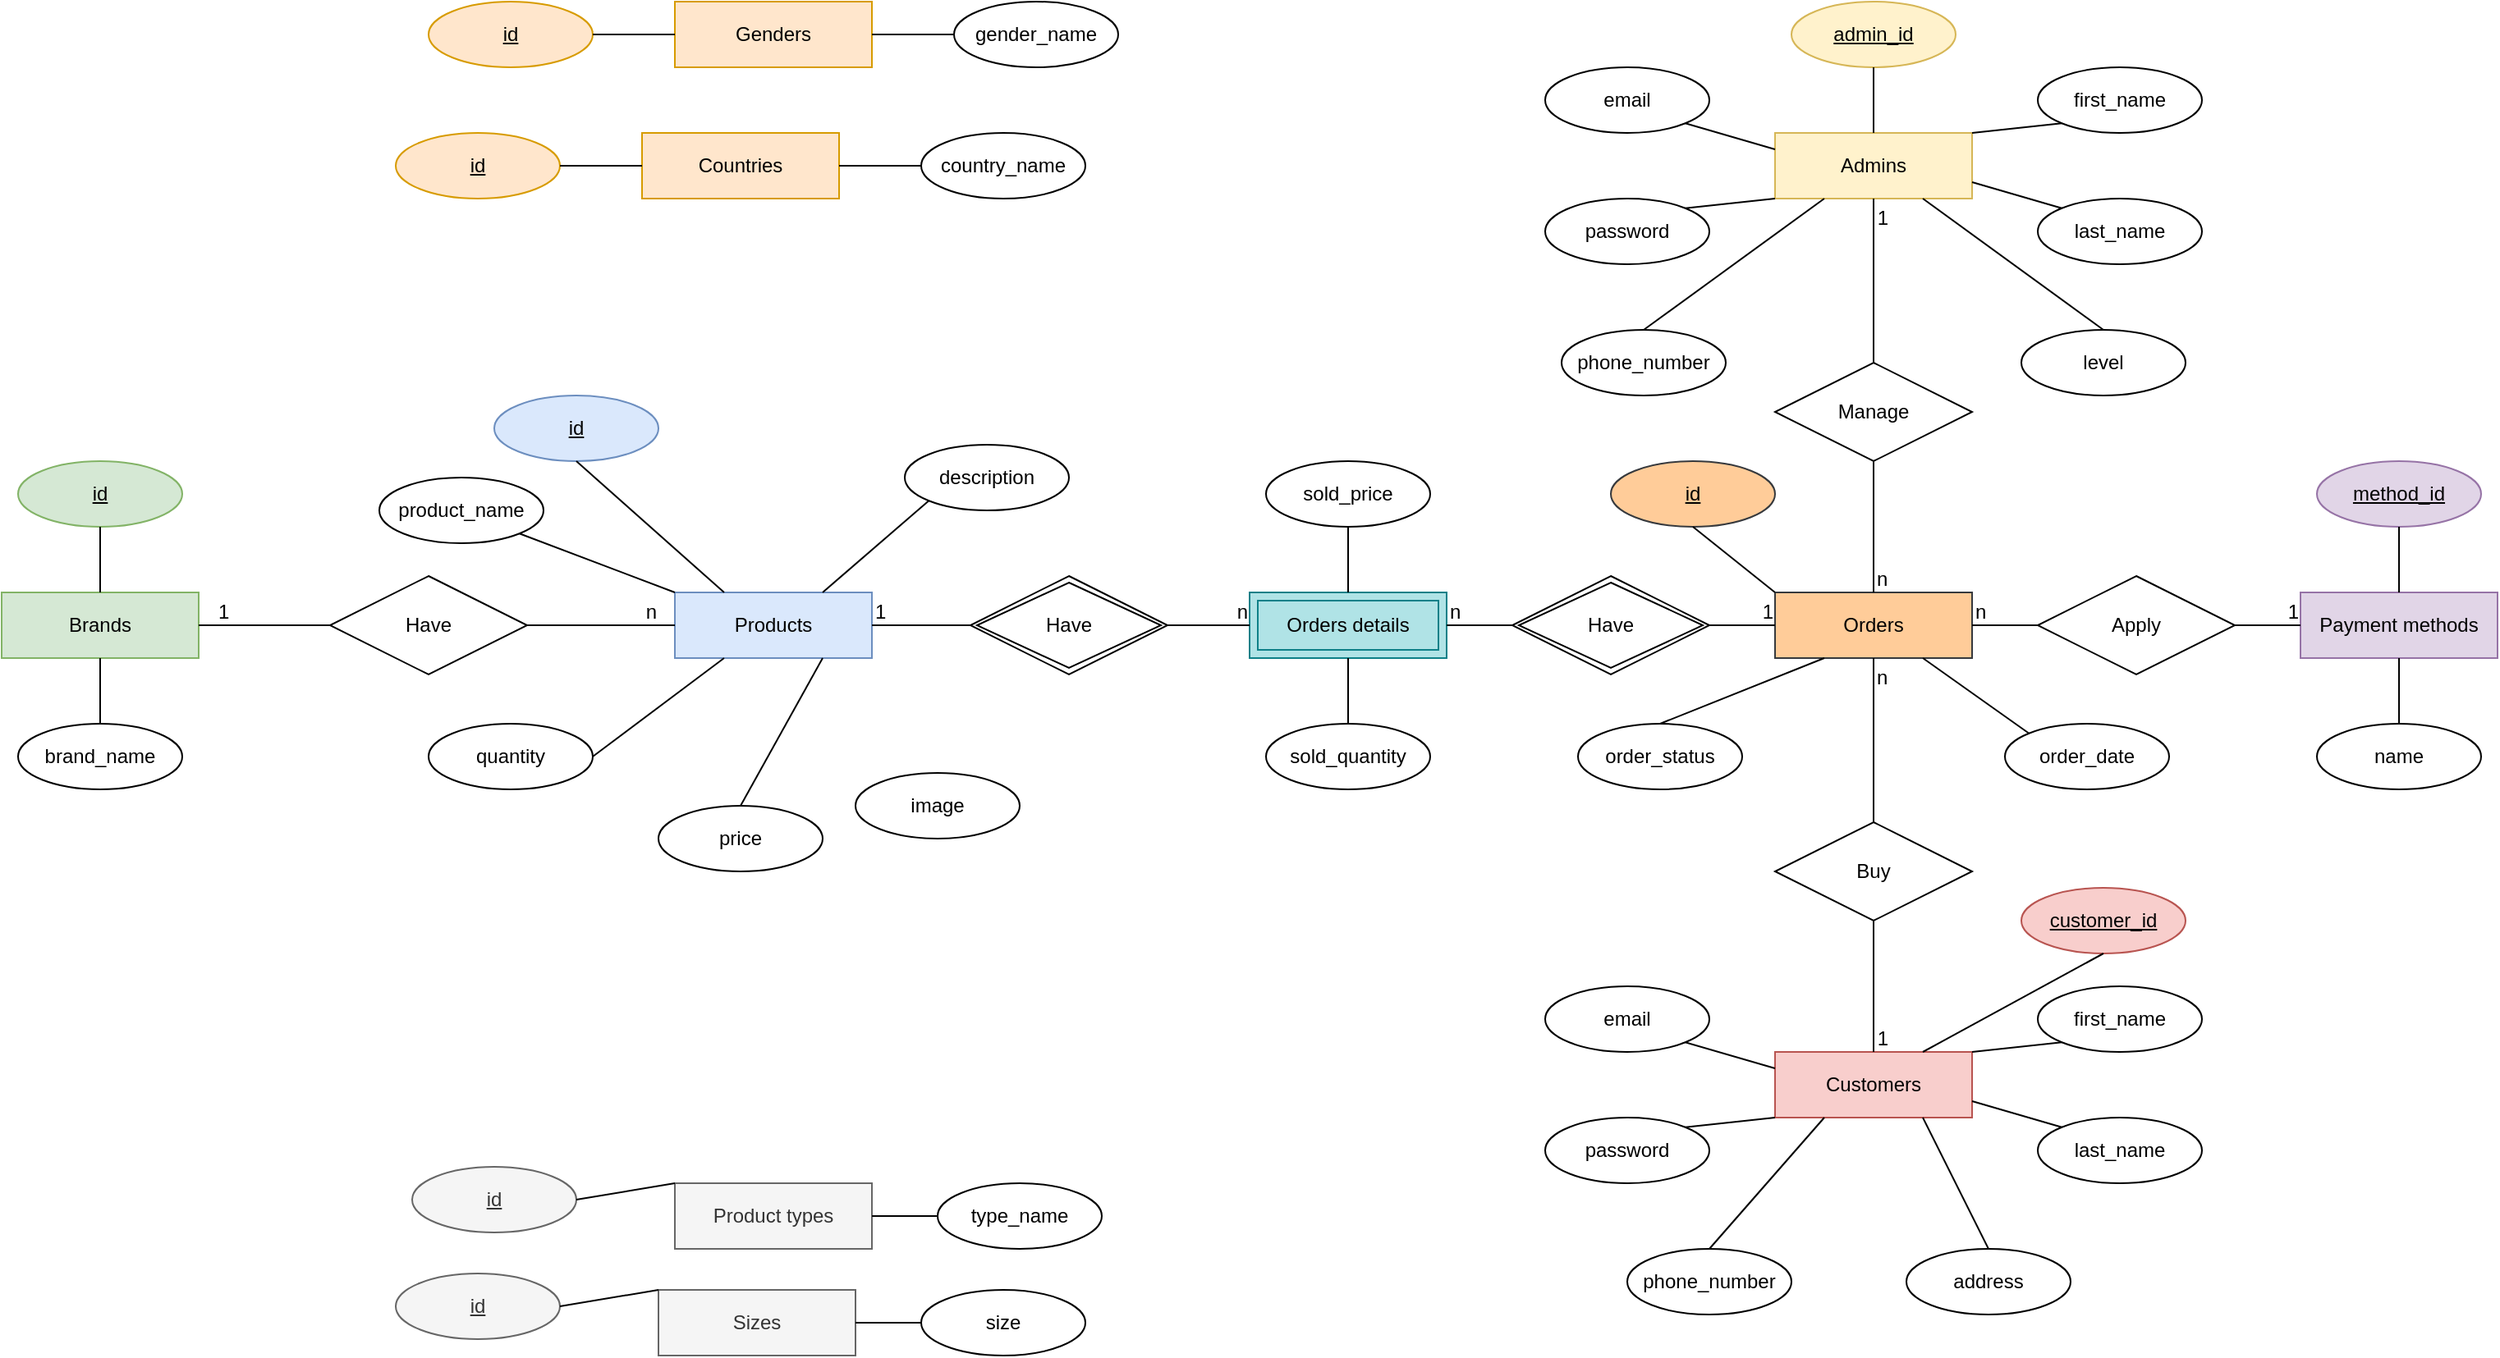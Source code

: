 <mxfile version="22.1.16" type="github">
  <diagram name="Page-1" id="CvaU3Jlr8pYj9KTvs-bT">
    <mxGraphModel dx="724" dy="360" grid="1" gridSize="10" guides="1" tooltips="1" connect="1" arrows="1" fold="1" page="1" pageScale="1" pageWidth="2000" pageHeight="2000" math="0" shadow="0">
      <root>
        <mxCell id="0" />
        <mxCell id="1" parent="0" />
        <mxCell id="Gfoin1zMH4y2N0Jimbp5-130" value="Brands" style="rounded=0;whiteSpace=wrap;html=1;fillColor=#d5e8d4;strokeColor=#82b366;" vertex="1" parent="1">
          <mxGeometry x="240" y="560" width="120" height="40" as="geometry" />
        </mxCell>
        <mxCell id="Gfoin1zMH4y2N0Jimbp5-131" value="id" style="ellipse;whiteSpace=wrap;html=1;align=center;fontStyle=4;fillColor=#d5e8d4;strokeColor=#82b366;" vertex="1" parent="1">
          <mxGeometry x="250" y="480" width="100" height="40" as="geometry" />
        </mxCell>
        <mxCell id="Gfoin1zMH4y2N0Jimbp5-132" value="" style="endArrow=none;html=1;rounded=0;exitX=0.5;exitY=1;exitDx=0;exitDy=0;entryX=0.5;entryY=0;entryDx=0;entryDy=0;" edge="1" parent="1" source="Gfoin1zMH4y2N0Jimbp5-131" target="Gfoin1zMH4y2N0Jimbp5-130">
          <mxGeometry relative="1" as="geometry">
            <mxPoint x="440" y="530" as="sourcePoint" />
            <mxPoint x="600" y="530" as="targetPoint" />
          </mxGeometry>
        </mxCell>
        <mxCell id="Gfoin1zMH4y2N0Jimbp5-133" value="brand_name" style="ellipse;whiteSpace=wrap;html=1;align=center;" vertex="1" parent="1">
          <mxGeometry x="250" y="640" width="100" height="40" as="geometry" />
        </mxCell>
        <mxCell id="Gfoin1zMH4y2N0Jimbp5-134" value="" style="endArrow=none;html=1;rounded=0;exitX=0.5;exitY=1;exitDx=0;exitDy=0;entryX=0.5;entryY=0;entryDx=0;entryDy=0;" edge="1" parent="1" source="Gfoin1zMH4y2N0Jimbp5-130" target="Gfoin1zMH4y2N0Jimbp5-133">
          <mxGeometry relative="1" as="geometry">
            <mxPoint x="440" y="530" as="sourcePoint" />
            <mxPoint x="600" y="530" as="targetPoint" />
          </mxGeometry>
        </mxCell>
        <mxCell id="Gfoin1zMH4y2N0Jimbp5-135" value="Products" style="rounded=0;whiteSpace=wrap;html=1;fillColor=#dae8fc;strokeColor=#6c8ebf;" vertex="1" parent="1">
          <mxGeometry x="650" y="560" width="120" height="40" as="geometry" />
        </mxCell>
        <mxCell id="Gfoin1zMH4y2N0Jimbp5-136" value="id" style="ellipse;whiteSpace=wrap;html=1;align=center;fontStyle=4;fillColor=#dae8fc;strokeColor=#6c8ebf;" vertex="1" parent="1">
          <mxGeometry x="540" y="440" width="100" height="40" as="geometry" />
        </mxCell>
        <mxCell id="Gfoin1zMH4y2N0Jimbp5-137" value="product_name" style="ellipse;whiteSpace=wrap;html=1;align=center;" vertex="1" parent="1">
          <mxGeometry x="470" y="490" width="100" height="40" as="geometry" />
        </mxCell>
        <mxCell id="Gfoin1zMH4y2N0Jimbp5-138" value="" style="endArrow=none;html=1;rounded=0;entryX=0;entryY=0;entryDx=0;entryDy=0;exitX=1;exitY=1;exitDx=0;exitDy=0;" edge="1" parent="1" source="Gfoin1zMH4y2N0Jimbp5-137" target="Gfoin1zMH4y2N0Jimbp5-135">
          <mxGeometry relative="1" as="geometry">
            <mxPoint x="570" y="550" as="sourcePoint" />
            <mxPoint x="890" y="610" as="targetPoint" />
          </mxGeometry>
        </mxCell>
        <mxCell id="Gfoin1zMH4y2N0Jimbp5-139" value="description" style="ellipse;whiteSpace=wrap;html=1;align=center;" vertex="1" parent="1">
          <mxGeometry x="790" y="470" width="100" height="40" as="geometry" />
        </mxCell>
        <mxCell id="Gfoin1zMH4y2N0Jimbp5-140" value="" style="endArrow=none;html=1;rounded=0;exitX=0;exitY=1;exitDx=0;exitDy=0;entryX=0.75;entryY=0;entryDx=0;entryDy=0;" edge="1" parent="1" source="Gfoin1zMH4y2N0Jimbp5-139" target="Gfoin1zMH4y2N0Jimbp5-135">
          <mxGeometry relative="1" as="geometry">
            <mxPoint x="730" y="610" as="sourcePoint" />
            <mxPoint x="890" y="610" as="targetPoint" />
          </mxGeometry>
        </mxCell>
        <mxCell id="Gfoin1zMH4y2N0Jimbp5-141" value="" style="endArrow=none;html=1;rounded=0;exitX=0.25;exitY=1;exitDx=0;exitDy=0;entryX=1;entryY=0.5;entryDx=0;entryDy=0;" edge="1" parent="1" source="Gfoin1zMH4y2N0Jimbp5-135" target="Gfoin1zMH4y2N0Jimbp5-142">
          <mxGeometry relative="1" as="geometry">
            <mxPoint x="730" y="610" as="sourcePoint" />
            <mxPoint x="620" y="610" as="targetPoint" />
          </mxGeometry>
        </mxCell>
        <mxCell id="Gfoin1zMH4y2N0Jimbp5-142" value="quantity" style="ellipse;whiteSpace=wrap;html=1;align=center;" vertex="1" parent="1">
          <mxGeometry x="500" y="640" width="100" height="40" as="geometry" />
        </mxCell>
        <mxCell id="Gfoin1zMH4y2N0Jimbp5-143" value="price" style="ellipse;whiteSpace=wrap;html=1;align=center;" vertex="1" parent="1">
          <mxGeometry x="640" y="690" width="100" height="40" as="geometry" />
        </mxCell>
        <mxCell id="Gfoin1zMH4y2N0Jimbp5-144" value="" style="endArrow=none;html=1;rounded=0;exitX=0.75;exitY=1;exitDx=0;exitDy=0;entryX=0.5;entryY=0;entryDx=0;entryDy=0;" edge="1" parent="1" source="Gfoin1zMH4y2N0Jimbp5-135" target="Gfoin1zMH4y2N0Jimbp5-143">
          <mxGeometry relative="1" as="geometry">
            <mxPoint x="730" y="610" as="sourcePoint" />
            <mxPoint x="890" y="610" as="targetPoint" />
          </mxGeometry>
        </mxCell>
        <mxCell id="Gfoin1zMH4y2N0Jimbp5-145" value="" style="endArrow=none;html=1;rounded=0;exitX=0.5;exitY=1;exitDx=0;exitDy=0;entryX=0.25;entryY=0;entryDx=0;entryDy=0;" edge="1" parent="1" source="Gfoin1zMH4y2N0Jimbp5-136" target="Gfoin1zMH4y2N0Jimbp5-135">
          <mxGeometry relative="1" as="geometry">
            <mxPoint x="730" y="590" as="sourcePoint" />
            <mxPoint x="890" y="590" as="targetPoint" />
          </mxGeometry>
        </mxCell>
        <mxCell id="Gfoin1zMH4y2N0Jimbp5-146" value="" style="endArrow=none;html=1;rounded=0;exitX=1;exitY=0.5;exitDx=0;exitDy=0;entryX=0;entryY=0.5;entryDx=0;entryDy=0;" edge="1" parent="1" source="Gfoin1zMH4y2N0Jimbp5-150" target="Gfoin1zMH4y2N0Jimbp5-135">
          <mxGeometry relative="1" as="geometry">
            <mxPoint x="610" y="540" as="sourcePoint" />
            <mxPoint x="770" y="540" as="targetPoint" />
          </mxGeometry>
        </mxCell>
        <mxCell id="Gfoin1zMH4y2N0Jimbp5-147" value="n" style="resizable=0;html=1;whiteSpace=wrap;align=right;verticalAlign=bottom;" connectable="0" vertex="1" parent="Gfoin1zMH4y2N0Jimbp5-146">
          <mxGeometry x="1" relative="1" as="geometry">
            <mxPoint x="-10" as="offset" />
          </mxGeometry>
        </mxCell>
        <mxCell id="Gfoin1zMH4y2N0Jimbp5-148" value="" style="endArrow=none;html=1;rounded=0;exitX=1;exitY=0.5;exitDx=0;exitDy=0;entryX=0;entryY=0.5;entryDx=0;entryDy=0;" edge="1" parent="1" source="Gfoin1zMH4y2N0Jimbp5-130" target="Gfoin1zMH4y2N0Jimbp5-150">
          <mxGeometry relative="1" as="geometry">
            <mxPoint x="360" y="580" as="sourcePoint" />
            <mxPoint x="650" y="580" as="targetPoint" />
          </mxGeometry>
        </mxCell>
        <mxCell id="Gfoin1zMH4y2N0Jimbp5-149" value="1" style="resizable=0;html=1;whiteSpace=wrap;align=left;verticalAlign=bottom;" connectable="0" vertex="1" parent="Gfoin1zMH4y2N0Jimbp5-148">
          <mxGeometry x="-1" relative="1" as="geometry">
            <mxPoint x="10" as="offset" />
          </mxGeometry>
        </mxCell>
        <mxCell id="Gfoin1zMH4y2N0Jimbp5-150" value="Have" style="shape=rhombus;perimeter=rhombusPerimeter;whiteSpace=wrap;html=1;align=center;" vertex="1" parent="1">
          <mxGeometry x="440" y="550" width="120" height="60" as="geometry" />
        </mxCell>
        <mxCell id="Gfoin1zMH4y2N0Jimbp5-151" value="Genders" style="rounded=0;whiteSpace=wrap;html=1;fillColor=#ffe6cc;strokeColor=#d79b00;" vertex="1" parent="1">
          <mxGeometry x="650" y="200" width="120" height="40" as="geometry" />
        </mxCell>
        <mxCell id="Gfoin1zMH4y2N0Jimbp5-152" value="id" style="ellipse;whiteSpace=wrap;html=1;align=center;fontStyle=4;fillColor=#ffe6cc;strokeColor=#d79b00;" vertex="1" parent="1">
          <mxGeometry x="500" y="200" width="100" height="40" as="geometry" />
        </mxCell>
        <mxCell id="Gfoin1zMH4y2N0Jimbp5-153" value="" style="endArrow=none;html=1;rounded=0;exitX=1;exitY=0.5;exitDx=0;exitDy=0;entryX=0;entryY=0.5;entryDx=0;entryDy=0;" edge="1" parent="1" source="Gfoin1zMH4y2N0Jimbp5-152" target="Gfoin1zMH4y2N0Jimbp5-151">
          <mxGeometry relative="1" as="geometry">
            <mxPoint x="850" y="170" as="sourcePoint" />
            <mxPoint x="1010" y="170" as="targetPoint" />
          </mxGeometry>
        </mxCell>
        <mxCell id="Gfoin1zMH4y2N0Jimbp5-154" value="gender_name" style="ellipse;whiteSpace=wrap;html=1;align=center;" vertex="1" parent="1">
          <mxGeometry x="820" y="200" width="100" height="40" as="geometry" />
        </mxCell>
        <mxCell id="Gfoin1zMH4y2N0Jimbp5-155" value="" style="endArrow=none;html=1;rounded=0;exitX=1;exitY=0.5;exitDx=0;exitDy=0;entryX=0;entryY=0.5;entryDx=0;entryDy=0;" edge="1" parent="1" source="Gfoin1zMH4y2N0Jimbp5-151" target="Gfoin1zMH4y2N0Jimbp5-154">
          <mxGeometry relative="1" as="geometry">
            <mxPoint x="850" y="170" as="sourcePoint" />
            <mxPoint x="1010" y="170" as="targetPoint" />
          </mxGeometry>
        </mxCell>
        <mxCell id="Gfoin1zMH4y2N0Jimbp5-156" value="Product types" style="rounded=0;whiteSpace=wrap;html=1;fillColor=#f5f5f5;fontColor=#333333;strokeColor=#666666;" vertex="1" parent="1">
          <mxGeometry x="650" y="920" width="120" height="40" as="geometry" />
        </mxCell>
        <mxCell id="Gfoin1zMH4y2N0Jimbp5-157" value="id" style="ellipse;whiteSpace=wrap;html=1;align=center;fontStyle=4;fillColor=#f5f5f5;fontColor=#333333;strokeColor=#666666;" vertex="1" parent="1">
          <mxGeometry x="490" y="910" width="100" height="40" as="geometry" />
        </mxCell>
        <mxCell id="Gfoin1zMH4y2N0Jimbp5-158" value="" style="endArrow=none;html=1;rounded=0;exitX=1;exitY=0.5;exitDx=0;exitDy=0;entryX=0;entryY=0;entryDx=0;entryDy=0;" edge="1" parent="1" source="Gfoin1zMH4y2N0Jimbp5-157" target="Gfoin1zMH4y2N0Jimbp5-156">
          <mxGeometry relative="1" as="geometry">
            <mxPoint x="590" y="900" as="sourcePoint" />
            <mxPoint x="750" y="900" as="targetPoint" />
          </mxGeometry>
        </mxCell>
        <mxCell id="Gfoin1zMH4y2N0Jimbp5-161" value="type_name" style="ellipse;whiteSpace=wrap;html=1;align=center;" vertex="1" parent="1">
          <mxGeometry x="810" y="920" width="100" height="40" as="geometry" />
        </mxCell>
        <mxCell id="Gfoin1zMH4y2N0Jimbp5-162" value="" style="endArrow=none;html=1;rounded=0;entryX=0;entryY=0.5;entryDx=0;entryDy=0;exitX=1;exitY=0.5;exitDx=0;exitDy=0;" edge="1" parent="1" source="Gfoin1zMH4y2N0Jimbp5-156" target="Gfoin1zMH4y2N0Jimbp5-161">
          <mxGeometry relative="1" as="geometry">
            <mxPoint x="800" y="980" as="sourcePoint" />
            <mxPoint x="730" y="940" as="targetPoint" />
          </mxGeometry>
        </mxCell>
        <mxCell id="Gfoin1zMH4y2N0Jimbp5-187" value="Orders details" style="shape=ext;margin=3;double=1;whiteSpace=wrap;html=1;align=center;fillColor=#b0e3e6;strokeColor=#0e8088;" vertex="1" parent="1">
          <mxGeometry x="1000" y="560" width="120" height="40" as="geometry" />
        </mxCell>
        <mxCell id="Gfoin1zMH4y2N0Jimbp5-188" value="" style="endArrow=none;html=1;rounded=0;exitX=1;exitY=0.5;exitDx=0;exitDy=0;entryX=0;entryY=0.5;entryDx=0;entryDy=0;" edge="1" parent="1" source="Gfoin1zMH4y2N0Jimbp5-192" target="Gfoin1zMH4y2N0Jimbp5-187">
          <mxGeometry relative="1" as="geometry">
            <mxPoint x="890" y="640" as="sourcePoint" />
            <mxPoint x="1050" y="640" as="targetPoint" />
          </mxGeometry>
        </mxCell>
        <mxCell id="Gfoin1zMH4y2N0Jimbp5-189" value="n" style="resizable=0;html=1;whiteSpace=wrap;align=right;verticalAlign=bottom;" connectable="0" vertex="1" parent="Gfoin1zMH4y2N0Jimbp5-188">
          <mxGeometry x="1" relative="1" as="geometry" />
        </mxCell>
        <mxCell id="Gfoin1zMH4y2N0Jimbp5-190" value="" style="endArrow=none;html=1;rounded=0;exitX=1;exitY=0.5;exitDx=0;exitDy=0;entryX=0;entryY=0.5;entryDx=0;entryDy=0;" edge="1" parent="1" source="Gfoin1zMH4y2N0Jimbp5-135" target="Gfoin1zMH4y2N0Jimbp5-192">
          <mxGeometry relative="1" as="geometry">
            <mxPoint x="770" y="580" as="sourcePoint" />
            <mxPoint x="1000" y="580" as="targetPoint" />
          </mxGeometry>
        </mxCell>
        <mxCell id="Gfoin1zMH4y2N0Jimbp5-191" value="1" style="resizable=0;html=1;whiteSpace=wrap;align=left;verticalAlign=bottom;" connectable="0" vertex="1" parent="Gfoin1zMH4y2N0Jimbp5-190">
          <mxGeometry x="-1" relative="1" as="geometry" />
        </mxCell>
        <mxCell id="Gfoin1zMH4y2N0Jimbp5-192" value="Have" style="shape=rhombus;double=1;perimeter=rhombusPerimeter;whiteSpace=wrap;html=1;align=center;" vertex="1" parent="1">
          <mxGeometry x="830" y="550" width="120" height="60" as="geometry" />
        </mxCell>
        <mxCell id="Gfoin1zMH4y2N0Jimbp5-193" value="sold_price" style="ellipse;whiteSpace=wrap;html=1;align=center;" vertex="1" parent="1">
          <mxGeometry x="1010" y="480" width="100" height="40" as="geometry" />
        </mxCell>
        <mxCell id="Gfoin1zMH4y2N0Jimbp5-194" value="sold_quantity" style="ellipse;whiteSpace=wrap;html=1;align=center;" vertex="1" parent="1">
          <mxGeometry x="1010" y="640" width="100" height="40" as="geometry" />
        </mxCell>
        <mxCell id="Gfoin1zMH4y2N0Jimbp5-195" value="" style="endArrow=none;html=1;rounded=0;exitX=0.5;exitY=1;exitDx=0;exitDy=0;entryX=0.5;entryY=0;entryDx=0;entryDy=0;" edge="1" parent="1" source="Gfoin1zMH4y2N0Jimbp5-193" target="Gfoin1zMH4y2N0Jimbp5-187">
          <mxGeometry relative="1" as="geometry">
            <mxPoint x="1140" y="520" as="sourcePoint" />
            <mxPoint x="1160" y="610" as="targetPoint" />
          </mxGeometry>
        </mxCell>
        <mxCell id="Gfoin1zMH4y2N0Jimbp5-196" value="" style="endArrow=none;html=1;rounded=0;exitX=0.5;exitY=0;exitDx=0;exitDy=0;entryX=0.5;entryY=1;entryDx=0;entryDy=0;" edge="1" parent="1" source="Gfoin1zMH4y2N0Jimbp5-194" target="Gfoin1zMH4y2N0Jimbp5-187">
          <mxGeometry relative="1" as="geometry">
            <mxPoint x="1000" y="610" as="sourcePoint" />
            <mxPoint x="1160" y="610" as="targetPoint" />
          </mxGeometry>
        </mxCell>
        <mxCell id="Gfoin1zMH4y2N0Jimbp5-197" value="Orders" style="rounded=0;whiteSpace=wrap;html=1;fillColor=#ffcc99;strokeColor=#36393d;" vertex="1" parent="1">
          <mxGeometry x="1320" y="560" width="120" height="40" as="geometry" />
        </mxCell>
        <mxCell id="Gfoin1zMH4y2N0Jimbp5-198" value="id" style="ellipse;whiteSpace=wrap;html=1;align=center;fontStyle=4;fillColor=#ffcc99;strokeColor=#36393d;" vertex="1" parent="1">
          <mxGeometry x="1220" y="480" width="100" height="40" as="geometry" />
        </mxCell>
        <mxCell id="Gfoin1zMH4y2N0Jimbp5-199" value="" style="endArrow=none;html=1;rounded=0;exitX=0.5;exitY=1;exitDx=0;exitDy=0;entryX=0;entryY=0;entryDx=0;entryDy=0;" edge="1" parent="1" source="Gfoin1zMH4y2N0Jimbp5-198" target="Gfoin1zMH4y2N0Jimbp5-197">
          <mxGeometry relative="1" as="geometry">
            <mxPoint x="1240" y="570" as="sourcePoint" />
            <mxPoint x="1400" y="570" as="targetPoint" />
          </mxGeometry>
        </mxCell>
        <mxCell id="Gfoin1zMH4y2N0Jimbp5-200" value="order_status" style="ellipse;whiteSpace=wrap;html=1;align=center;" vertex="1" parent="1">
          <mxGeometry x="1200" y="640" width="100" height="40" as="geometry" />
        </mxCell>
        <mxCell id="Gfoin1zMH4y2N0Jimbp5-201" value="order_date" style="ellipse;whiteSpace=wrap;html=1;align=center;" vertex="1" parent="1">
          <mxGeometry x="1460" y="640" width="100" height="40" as="geometry" />
        </mxCell>
        <mxCell id="Gfoin1zMH4y2N0Jimbp5-202" value="" style="endArrow=none;html=1;rounded=0;exitX=0.5;exitY=0;exitDx=0;exitDy=0;entryX=0.25;entryY=1;entryDx=0;entryDy=0;" edge="1" parent="1" source="Gfoin1zMH4y2N0Jimbp5-200" target="Gfoin1zMH4y2N0Jimbp5-197">
          <mxGeometry relative="1" as="geometry">
            <mxPoint x="1240" y="570" as="sourcePoint" />
            <mxPoint x="1400" y="570" as="targetPoint" />
          </mxGeometry>
        </mxCell>
        <mxCell id="Gfoin1zMH4y2N0Jimbp5-203" value="" style="endArrow=none;html=1;rounded=0;entryX=0.75;entryY=1;entryDx=0;entryDy=0;exitX=0;exitY=0;exitDx=0;exitDy=0;" edge="1" parent="1" source="Gfoin1zMH4y2N0Jimbp5-201" target="Gfoin1zMH4y2N0Jimbp5-197">
          <mxGeometry relative="1" as="geometry">
            <mxPoint x="1500" y="530" as="sourcePoint" />
            <mxPoint x="1400" y="570" as="targetPoint" />
          </mxGeometry>
        </mxCell>
        <mxCell id="Gfoin1zMH4y2N0Jimbp5-204" value="" style="endArrow=none;html=1;rounded=0;exitX=1;exitY=0.5;exitDx=0;exitDy=0;entryX=0;entryY=0.5;entryDx=0;entryDy=0;" edge="1" parent="1" source="Gfoin1zMH4y2N0Jimbp5-208" target="Gfoin1zMH4y2N0Jimbp5-197">
          <mxGeometry relative="1" as="geometry">
            <mxPoint x="1150" y="600" as="sourcePoint" />
            <mxPoint x="1310" y="600" as="targetPoint" />
          </mxGeometry>
        </mxCell>
        <mxCell id="Gfoin1zMH4y2N0Jimbp5-205" value="1" style="resizable=0;html=1;whiteSpace=wrap;align=right;verticalAlign=bottom;" connectable="0" vertex="1" parent="Gfoin1zMH4y2N0Jimbp5-204">
          <mxGeometry x="1" relative="1" as="geometry" />
        </mxCell>
        <mxCell id="Gfoin1zMH4y2N0Jimbp5-206" value="" style="endArrow=none;html=1;rounded=0;exitX=1;exitY=0.5;exitDx=0;exitDy=0;entryX=0;entryY=0.5;entryDx=0;entryDy=0;" edge="1" parent="1" source="Gfoin1zMH4y2N0Jimbp5-187" target="Gfoin1zMH4y2N0Jimbp5-208">
          <mxGeometry relative="1" as="geometry">
            <mxPoint x="1120" y="580" as="sourcePoint" />
            <mxPoint x="1320" y="580" as="targetPoint" />
          </mxGeometry>
        </mxCell>
        <mxCell id="Gfoin1zMH4y2N0Jimbp5-207" value="n" style="resizable=0;html=1;whiteSpace=wrap;align=left;verticalAlign=bottom;" connectable="0" vertex="1" parent="Gfoin1zMH4y2N0Jimbp5-206">
          <mxGeometry x="-1" relative="1" as="geometry" />
        </mxCell>
        <mxCell id="Gfoin1zMH4y2N0Jimbp5-208" value="Have" style="shape=rhombus;double=1;perimeter=rhombusPerimeter;whiteSpace=wrap;html=1;align=center;" vertex="1" parent="1">
          <mxGeometry x="1160" y="550" width="120" height="60" as="geometry" />
        </mxCell>
        <mxCell id="Gfoin1zMH4y2N0Jimbp5-209" value="Customers" style="rounded=0;whiteSpace=wrap;html=1;fillColor=#f8cecc;strokeColor=#b85450;" vertex="1" parent="1">
          <mxGeometry x="1320" y="840" width="120" height="40" as="geometry" />
        </mxCell>
        <mxCell id="Gfoin1zMH4y2N0Jimbp5-210" value="customer_id" style="ellipse;whiteSpace=wrap;html=1;align=center;fontStyle=4;fillColor=#f8cecc;strokeColor=#b85450;" vertex="1" parent="1">
          <mxGeometry x="1470" y="740" width="100" height="40" as="geometry" />
        </mxCell>
        <mxCell id="Gfoin1zMH4y2N0Jimbp5-211" value="" style="endArrow=none;html=1;rounded=0;exitX=0.5;exitY=1;exitDx=0;exitDy=0;entryX=0.75;entryY=0;entryDx=0;entryDy=0;" edge="1" parent="1" source="Gfoin1zMH4y2N0Jimbp5-210" target="Gfoin1zMH4y2N0Jimbp5-209">
          <mxGeometry relative="1" as="geometry">
            <mxPoint x="1540" y="800" as="sourcePoint" />
            <mxPoint x="1700" y="800" as="targetPoint" />
          </mxGeometry>
        </mxCell>
        <mxCell id="Gfoin1zMH4y2N0Jimbp5-212" value="email" style="ellipse;whiteSpace=wrap;html=1;align=center;" vertex="1" parent="1">
          <mxGeometry x="1180" y="800" width="100" height="40" as="geometry" />
        </mxCell>
        <mxCell id="Gfoin1zMH4y2N0Jimbp5-213" value="" style="endArrow=none;html=1;rounded=0;exitX=1;exitY=1;exitDx=0;exitDy=0;entryX=0;entryY=0.25;entryDx=0;entryDy=0;" edge="1" parent="1" source="Gfoin1zMH4y2N0Jimbp5-212" target="Gfoin1zMH4y2N0Jimbp5-209">
          <mxGeometry relative="1" as="geometry">
            <mxPoint x="1540" y="800" as="sourcePoint" />
            <mxPoint x="1700" y="800" as="targetPoint" />
          </mxGeometry>
        </mxCell>
        <mxCell id="Gfoin1zMH4y2N0Jimbp5-214" value="password" style="ellipse;whiteSpace=wrap;html=1;align=center;" vertex="1" parent="1">
          <mxGeometry x="1180" y="880" width="100" height="40" as="geometry" />
        </mxCell>
        <mxCell id="Gfoin1zMH4y2N0Jimbp5-215" value="" style="endArrow=none;html=1;rounded=0;exitX=1;exitY=0;exitDx=0;exitDy=0;entryX=0;entryY=1;entryDx=0;entryDy=0;" edge="1" parent="1" source="Gfoin1zMH4y2N0Jimbp5-214" target="Gfoin1zMH4y2N0Jimbp5-209">
          <mxGeometry relative="1" as="geometry">
            <mxPoint x="1540" y="800" as="sourcePoint" />
            <mxPoint x="1700" y="800" as="targetPoint" />
          </mxGeometry>
        </mxCell>
        <mxCell id="Gfoin1zMH4y2N0Jimbp5-216" value="first_name" style="ellipse;whiteSpace=wrap;html=1;align=center;" vertex="1" parent="1">
          <mxGeometry x="1480" y="800" width="100" height="40" as="geometry" />
        </mxCell>
        <mxCell id="Gfoin1zMH4y2N0Jimbp5-217" value="" style="endArrow=none;html=1;rounded=0;exitX=1;exitY=0;exitDx=0;exitDy=0;entryX=0;entryY=1;entryDx=0;entryDy=0;" edge="1" parent="1" source="Gfoin1zMH4y2N0Jimbp5-209" target="Gfoin1zMH4y2N0Jimbp5-216">
          <mxGeometry relative="1" as="geometry">
            <mxPoint x="1540" y="800" as="sourcePoint" />
            <mxPoint x="1700" y="800" as="targetPoint" />
          </mxGeometry>
        </mxCell>
        <mxCell id="Gfoin1zMH4y2N0Jimbp5-218" value="last_name" style="ellipse;whiteSpace=wrap;html=1;align=center;" vertex="1" parent="1">
          <mxGeometry x="1480" y="880" width="100" height="40" as="geometry" />
        </mxCell>
        <mxCell id="Gfoin1zMH4y2N0Jimbp5-219" value="" style="endArrow=none;html=1;rounded=0;exitX=0;exitY=0;exitDx=0;exitDy=0;entryX=1;entryY=0.75;entryDx=0;entryDy=0;" edge="1" parent="1" source="Gfoin1zMH4y2N0Jimbp5-218" target="Gfoin1zMH4y2N0Jimbp5-209">
          <mxGeometry relative="1" as="geometry">
            <mxPoint x="1540" y="800" as="sourcePoint" />
            <mxPoint x="1700" y="800" as="targetPoint" />
          </mxGeometry>
        </mxCell>
        <mxCell id="Gfoin1zMH4y2N0Jimbp5-220" value="phone_number" style="ellipse;whiteSpace=wrap;html=1;align=center;" vertex="1" parent="1">
          <mxGeometry x="1230" y="960" width="100" height="40" as="geometry" />
        </mxCell>
        <mxCell id="Gfoin1zMH4y2N0Jimbp5-221" value="" style="endArrow=none;html=1;rounded=0;entryX=0.25;entryY=1;entryDx=0;entryDy=0;exitX=0.5;exitY=0;exitDx=0;exitDy=0;" edge="1" parent="1" source="Gfoin1zMH4y2N0Jimbp5-220" target="Gfoin1zMH4y2N0Jimbp5-209">
          <mxGeometry relative="1" as="geometry">
            <mxPoint x="1350" y="960" as="sourcePoint" />
            <mxPoint x="1700" y="800" as="targetPoint" />
          </mxGeometry>
        </mxCell>
        <mxCell id="Gfoin1zMH4y2N0Jimbp5-222" value="address" style="ellipse;whiteSpace=wrap;html=1;align=center;" vertex="1" parent="1">
          <mxGeometry x="1400" y="960" width="100" height="40" as="geometry" />
        </mxCell>
        <mxCell id="Gfoin1zMH4y2N0Jimbp5-223" value="" style="endArrow=none;html=1;rounded=0;entryX=0.75;entryY=1;entryDx=0;entryDy=0;exitX=0.5;exitY=0;exitDx=0;exitDy=0;" edge="1" parent="1" source="Gfoin1zMH4y2N0Jimbp5-222" target="Gfoin1zMH4y2N0Jimbp5-209">
          <mxGeometry relative="1" as="geometry">
            <mxPoint x="1360" y="940" as="sourcePoint" />
            <mxPoint x="1700" y="800" as="targetPoint" />
          </mxGeometry>
        </mxCell>
        <mxCell id="Gfoin1zMH4y2N0Jimbp5-224" value="" style="endArrow=none;html=1;rounded=0;exitX=0.5;exitY=1;exitDx=0;exitDy=0;entryX=0.5;entryY=0;entryDx=0;entryDy=0;" edge="1" parent="1" source="Gfoin1zMH4y2N0Jimbp5-228" target="Gfoin1zMH4y2N0Jimbp5-209">
          <mxGeometry relative="1" as="geometry">
            <mxPoint x="1290" y="770" as="sourcePoint" />
            <mxPoint x="1450" y="770" as="targetPoint" />
          </mxGeometry>
        </mxCell>
        <mxCell id="Gfoin1zMH4y2N0Jimbp5-225" value="1" style="resizable=0;html=1;whiteSpace=wrap;align=right;verticalAlign=bottom;" connectable="0" vertex="1" parent="Gfoin1zMH4y2N0Jimbp5-224">
          <mxGeometry x="1" relative="1" as="geometry">
            <mxPoint x="10" as="offset" />
          </mxGeometry>
        </mxCell>
        <mxCell id="Gfoin1zMH4y2N0Jimbp5-226" value="" style="endArrow=none;html=1;rounded=0;exitX=0.5;exitY=1;exitDx=0;exitDy=0;entryX=0.5;entryY=0;entryDx=0;entryDy=0;" edge="1" parent="1" source="Gfoin1zMH4y2N0Jimbp5-197" target="Gfoin1zMH4y2N0Jimbp5-228">
          <mxGeometry relative="1" as="geometry">
            <mxPoint x="1380" y="600" as="sourcePoint" />
            <mxPoint x="1380" y="840" as="targetPoint" />
          </mxGeometry>
        </mxCell>
        <mxCell id="Gfoin1zMH4y2N0Jimbp5-227" value="n" style="resizable=0;html=1;whiteSpace=wrap;align=left;verticalAlign=bottom;" connectable="0" vertex="1" parent="Gfoin1zMH4y2N0Jimbp5-226">
          <mxGeometry x="-1" relative="1" as="geometry">
            <mxPoint y="20" as="offset" />
          </mxGeometry>
        </mxCell>
        <mxCell id="Gfoin1zMH4y2N0Jimbp5-228" value="Buy" style="shape=rhombus;perimeter=rhombusPerimeter;whiteSpace=wrap;html=1;align=center;" vertex="1" parent="1">
          <mxGeometry x="1320" y="700" width="120" height="60" as="geometry" />
        </mxCell>
        <mxCell id="Gfoin1zMH4y2N0Jimbp5-229" value="Admins" style="rounded=0;whiteSpace=wrap;html=1;fillColor=#fff2cc;strokeColor=#d6b656;" vertex="1" parent="1">
          <mxGeometry x="1320" y="280" width="120" height="40" as="geometry" />
        </mxCell>
        <mxCell id="Gfoin1zMH4y2N0Jimbp5-230" value="admin_id" style="ellipse;whiteSpace=wrap;html=1;align=center;fontStyle=4;fillColor=#fff2cc;strokeColor=#d6b656;" vertex="1" parent="1">
          <mxGeometry x="1330" y="200" width="100" height="40" as="geometry" />
        </mxCell>
        <mxCell id="Gfoin1zMH4y2N0Jimbp5-231" value="" style="endArrow=none;html=1;rounded=0;exitX=0.5;exitY=1;exitDx=0;exitDy=0;entryX=0.5;entryY=0;entryDx=0;entryDy=0;" edge="1" parent="1" source="Gfoin1zMH4y2N0Jimbp5-230" target="Gfoin1zMH4y2N0Jimbp5-229">
          <mxGeometry relative="1" as="geometry">
            <mxPoint x="1540" y="240" as="sourcePoint" />
            <mxPoint x="1700" y="240" as="targetPoint" />
          </mxGeometry>
        </mxCell>
        <mxCell id="Gfoin1zMH4y2N0Jimbp5-232" value="email" style="ellipse;whiteSpace=wrap;html=1;align=center;" vertex="1" parent="1">
          <mxGeometry x="1180" y="240" width="100" height="40" as="geometry" />
        </mxCell>
        <mxCell id="Gfoin1zMH4y2N0Jimbp5-233" value="" style="endArrow=none;html=1;rounded=0;exitX=1;exitY=1;exitDx=0;exitDy=0;entryX=0;entryY=0.25;entryDx=0;entryDy=0;" edge="1" parent="1" source="Gfoin1zMH4y2N0Jimbp5-232" target="Gfoin1zMH4y2N0Jimbp5-229">
          <mxGeometry relative="1" as="geometry">
            <mxPoint x="1540" y="240" as="sourcePoint" />
            <mxPoint x="1700" y="240" as="targetPoint" />
          </mxGeometry>
        </mxCell>
        <mxCell id="Gfoin1zMH4y2N0Jimbp5-234" value="password" style="ellipse;whiteSpace=wrap;html=1;align=center;" vertex="1" parent="1">
          <mxGeometry x="1180" y="320" width="100" height="40" as="geometry" />
        </mxCell>
        <mxCell id="Gfoin1zMH4y2N0Jimbp5-235" value="" style="endArrow=none;html=1;rounded=0;exitX=1;exitY=0;exitDx=0;exitDy=0;entryX=0;entryY=1;entryDx=0;entryDy=0;" edge="1" parent="1" source="Gfoin1zMH4y2N0Jimbp5-234" target="Gfoin1zMH4y2N0Jimbp5-229">
          <mxGeometry relative="1" as="geometry">
            <mxPoint x="1540" y="240" as="sourcePoint" />
            <mxPoint x="1700" y="240" as="targetPoint" />
          </mxGeometry>
        </mxCell>
        <mxCell id="Gfoin1zMH4y2N0Jimbp5-236" value="first_name" style="ellipse;whiteSpace=wrap;html=1;align=center;" vertex="1" parent="1">
          <mxGeometry x="1480" y="240" width="100" height="40" as="geometry" />
        </mxCell>
        <mxCell id="Gfoin1zMH4y2N0Jimbp5-237" value="" style="endArrow=none;html=1;rounded=0;exitX=1;exitY=0;exitDx=0;exitDy=0;entryX=0;entryY=1;entryDx=0;entryDy=0;" edge="1" parent="1" source="Gfoin1zMH4y2N0Jimbp5-229" target="Gfoin1zMH4y2N0Jimbp5-236">
          <mxGeometry relative="1" as="geometry">
            <mxPoint x="1540" y="240" as="sourcePoint" />
            <mxPoint x="1700" y="240" as="targetPoint" />
          </mxGeometry>
        </mxCell>
        <mxCell id="Gfoin1zMH4y2N0Jimbp5-238" value="last_name" style="ellipse;whiteSpace=wrap;html=1;align=center;" vertex="1" parent="1">
          <mxGeometry x="1480" y="320" width="100" height="40" as="geometry" />
        </mxCell>
        <mxCell id="Gfoin1zMH4y2N0Jimbp5-239" value="" style="endArrow=none;html=1;rounded=0;exitX=0;exitY=0;exitDx=0;exitDy=0;entryX=1;entryY=0.75;entryDx=0;entryDy=0;" edge="1" parent="1" source="Gfoin1zMH4y2N0Jimbp5-238" target="Gfoin1zMH4y2N0Jimbp5-229">
          <mxGeometry relative="1" as="geometry">
            <mxPoint x="1540" y="240" as="sourcePoint" />
            <mxPoint x="1700" y="240" as="targetPoint" />
          </mxGeometry>
        </mxCell>
        <mxCell id="Gfoin1zMH4y2N0Jimbp5-240" value="phone_number" style="ellipse;whiteSpace=wrap;html=1;align=center;" vertex="1" parent="1">
          <mxGeometry x="1190" y="400" width="100" height="40" as="geometry" />
        </mxCell>
        <mxCell id="Gfoin1zMH4y2N0Jimbp5-241" value="" style="endArrow=none;html=1;rounded=0;entryX=0.25;entryY=1;entryDx=0;entryDy=0;exitX=0.5;exitY=0;exitDx=0;exitDy=0;" edge="1" parent="1" source="Gfoin1zMH4y2N0Jimbp5-240" target="Gfoin1zMH4y2N0Jimbp5-229">
          <mxGeometry relative="1" as="geometry">
            <mxPoint x="1350" y="400" as="sourcePoint" />
            <mxPoint x="1700" y="240" as="targetPoint" />
          </mxGeometry>
        </mxCell>
        <mxCell id="Gfoin1zMH4y2N0Jimbp5-242" value="level" style="ellipse;whiteSpace=wrap;html=1;align=center;" vertex="1" parent="1">
          <mxGeometry x="1470" y="400" width="100" height="40" as="geometry" />
        </mxCell>
        <mxCell id="Gfoin1zMH4y2N0Jimbp5-243" value="" style="endArrow=none;html=1;rounded=0;entryX=0.75;entryY=1;entryDx=0;entryDy=0;exitX=0.5;exitY=0;exitDx=0;exitDy=0;" edge="1" parent="1" source="Gfoin1zMH4y2N0Jimbp5-242" target="Gfoin1zMH4y2N0Jimbp5-229">
          <mxGeometry relative="1" as="geometry">
            <mxPoint x="1360" y="380" as="sourcePoint" />
            <mxPoint x="1700" y="240" as="targetPoint" />
          </mxGeometry>
        </mxCell>
        <mxCell id="Gfoin1zMH4y2N0Jimbp5-244" value="" style="endArrow=none;html=1;rounded=0;exitX=0.5;exitY=0;exitDx=0;exitDy=0;entryX=0.5;entryY=1;entryDx=0;entryDy=0;" edge="1" parent="1" source="Gfoin1zMH4y2N0Jimbp5-248" target="Gfoin1zMH4y2N0Jimbp5-229">
          <mxGeometry relative="1" as="geometry">
            <mxPoint x="1330" y="490" as="sourcePoint" />
            <mxPoint x="1490" y="490" as="targetPoint" />
          </mxGeometry>
        </mxCell>
        <mxCell id="Gfoin1zMH4y2N0Jimbp5-245" value="1" style="resizable=0;html=1;whiteSpace=wrap;align=right;verticalAlign=bottom;" connectable="0" vertex="1" parent="Gfoin1zMH4y2N0Jimbp5-244">
          <mxGeometry x="1" relative="1" as="geometry">
            <mxPoint x="10" y="20" as="offset" />
          </mxGeometry>
        </mxCell>
        <mxCell id="Gfoin1zMH4y2N0Jimbp5-246" value="" style="endArrow=none;html=1;rounded=0;exitX=0.5;exitY=0;exitDx=0;exitDy=0;entryX=0.5;entryY=1;entryDx=0;entryDy=0;" edge="1" parent="1" source="Gfoin1zMH4y2N0Jimbp5-197" target="Gfoin1zMH4y2N0Jimbp5-248">
          <mxGeometry relative="1" as="geometry">
            <mxPoint x="1380" y="560" as="sourcePoint" />
            <mxPoint x="1380" y="320" as="targetPoint" />
          </mxGeometry>
        </mxCell>
        <mxCell id="Gfoin1zMH4y2N0Jimbp5-247" value="n" style="resizable=0;html=1;whiteSpace=wrap;align=left;verticalAlign=bottom;" connectable="0" vertex="1" parent="Gfoin1zMH4y2N0Jimbp5-246">
          <mxGeometry x="-1" relative="1" as="geometry" />
        </mxCell>
        <mxCell id="Gfoin1zMH4y2N0Jimbp5-248" value="Manage" style="shape=rhombus;perimeter=rhombusPerimeter;whiteSpace=wrap;html=1;align=center;" vertex="1" parent="1">
          <mxGeometry x="1320" y="420" width="120" height="60" as="geometry" />
        </mxCell>
        <mxCell id="Gfoin1zMH4y2N0Jimbp5-249" value="Payment methods" style="rounded=0;whiteSpace=wrap;html=1;fillColor=#e1d5e7;strokeColor=#9673a6;" vertex="1" parent="1">
          <mxGeometry x="1640" y="560" width="120" height="40" as="geometry" />
        </mxCell>
        <mxCell id="Gfoin1zMH4y2N0Jimbp5-250" value="method_id" style="ellipse;whiteSpace=wrap;html=1;align=center;fontStyle=4;fillColor=#e1d5e7;strokeColor=#9673a6;" vertex="1" parent="1">
          <mxGeometry x="1650" y="480" width="100" height="40" as="geometry" />
        </mxCell>
        <mxCell id="Gfoin1zMH4y2N0Jimbp5-251" value="" style="endArrow=none;html=1;rounded=0;exitX=0.5;exitY=1;exitDx=0;exitDy=0;entryX=0.5;entryY=0;entryDx=0;entryDy=0;" edge="1" parent="1" source="Gfoin1zMH4y2N0Jimbp5-250" target="Gfoin1zMH4y2N0Jimbp5-249">
          <mxGeometry relative="1" as="geometry">
            <mxPoint x="1580" y="580" as="sourcePoint" />
            <mxPoint x="1740" y="580" as="targetPoint" />
          </mxGeometry>
        </mxCell>
        <mxCell id="Gfoin1zMH4y2N0Jimbp5-252" value="name" style="ellipse;whiteSpace=wrap;html=1;align=center;" vertex="1" parent="1">
          <mxGeometry x="1650" y="640" width="100" height="40" as="geometry" />
        </mxCell>
        <mxCell id="Gfoin1zMH4y2N0Jimbp5-253" value="" style="endArrow=none;html=1;rounded=0;exitX=0.5;exitY=0;exitDx=0;exitDy=0;entryX=0.5;entryY=1;entryDx=0;entryDy=0;" edge="1" parent="1" source="Gfoin1zMH4y2N0Jimbp5-252" target="Gfoin1zMH4y2N0Jimbp5-249">
          <mxGeometry relative="1" as="geometry">
            <mxPoint x="1580" y="580" as="sourcePoint" />
            <mxPoint x="1740" y="580" as="targetPoint" />
          </mxGeometry>
        </mxCell>
        <mxCell id="Gfoin1zMH4y2N0Jimbp5-254" value="" style="endArrow=none;html=1;rounded=0;exitX=1;exitY=0.5;exitDx=0;exitDy=0;entryX=0;entryY=0.5;entryDx=0;entryDy=0;" edge="1" parent="1" source="Gfoin1zMH4y2N0Jimbp5-258" target="Gfoin1zMH4y2N0Jimbp5-249">
          <mxGeometry relative="1" as="geometry">
            <mxPoint x="1500" y="630" as="sourcePoint" />
            <mxPoint x="1660" y="630" as="targetPoint" />
          </mxGeometry>
        </mxCell>
        <mxCell id="Gfoin1zMH4y2N0Jimbp5-255" value="1" style="resizable=0;html=1;whiteSpace=wrap;align=right;verticalAlign=bottom;" connectable="0" vertex="1" parent="Gfoin1zMH4y2N0Jimbp5-254">
          <mxGeometry x="1" relative="1" as="geometry" />
        </mxCell>
        <mxCell id="Gfoin1zMH4y2N0Jimbp5-256" value="" style="endArrow=none;html=1;rounded=0;exitX=1;exitY=0.5;exitDx=0;exitDy=0;entryX=0;entryY=0.5;entryDx=0;entryDy=0;" edge="1" parent="1" source="Gfoin1zMH4y2N0Jimbp5-197" target="Gfoin1zMH4y2N0Jimbp5-258">
          <mxGeometry relative="1" as="geometry">
            <mxPoint x="1440" y="580" as="sourcePoint" />
            <mxPoint x="1640" y="580" as="targetPoint" />
          </mxGeometry>
        </mxCell>
        <mxCell id="Gfoin1zMH4y2N0Jimbp5-257" value="n" style="resizable=0;html=1;whiteSpace=wrap;align=left;verticalAlign=bottom;" connectable="0" vertex="1" parent="Gfoin1zMH4y2N0Jimbp5-256">
          <mxGeometry x="-1" relative="1" as="geometry" />
        </mxCell>
        <mxCell id="Gfoin1zMH4y2N0Jimbp5-258" value="Apply" style="shape=rhombus;perimeter=rhombusPerimeter;whiteSpace=wrap;html=1;align=center;" vertex="1" parent="1">
          <mxGeometry x="1480" y="550" width="120" height="60" as="geometry" />
        </mxCell>
        <mxCell id="Gfoin1zMH4y2N0Jimbp5-259" value="Countries" style="rounded=0;whiteSpace=wrap;html=1;fillColor=#ffe6cc;strokeColor=#d79b00;" vertex="1" parent="1">
          <mxGeometry x="630" y="280" width="120" height="40" as="geometry" />
        </mxCell>
        <mxCell id="Gfoin1zMH4y2N0Jimbp5-260" value="id" style="ellipse;whiteSpace=wrap;html=1;align=center;fontStyle=4;fillColor=#ffe6cc;strokeColor=#d79b00;" vertex="1" parent="1">
          <mxGeometry x="480" y="280" width="100" height="40" as="geometry" />
        </mxCell>
        <mxCell id="Gfoin1zMH4y2N0Jimbp5-261" value="" style="endArrow=none;html=1;rounded=0;exitX=1;exitY=0.5;exitDx=0;exitDy=0;entryX=0;entryY=0.5;entryDx=0;entryDy=0;" edge="1" parent="1" source="Gfoin1zMH4y2N0Jimbp5-260" target="Gfoin1zMH4y2N0Jimbp5-259">
          <mxGeometry relative="1" as="geometry">
            <mxPoint x="830" y="250" as="sourcePoint" />
            <mxPoint x="990" y="250" as="targetPoint" />
          </mxGeometry>
        </mxCell>
        <mxCell id="Gfoin1zMH4y2N0Jimbp5-262" value="country_name" style="ellipse;whiteSpace=wrap;html=1;align=center;" vertex="1" parent="1">
          <mxGeometry x="800" y="280" width="100" height="40" as="geometry" />
        </mxCell>
        <mxCell id="Gfoin1zMH4y2N0Jimbp5-263" value="" style="endArrow=none;html=1;rounded=0;exitX=1;exitY=0.5;exitDx=0;exitDy=0;entryX=0;entryY=0.5;entryDx=0;entryDy=0;" edge="1" parent="1" source="Gfoin1zMH4y2N0Jimbp5-259" target="Gfoin1zMH4y2N0Jimbp5-262">
          <mxGeometry relative="1" as="geometry">
            <mxPoint x="830" y="250" as="sourcePoint" />
            <mxPoint x="990" y="250" as="targetPoint" />
          </mxGeometry>
        </mxCell>
        <mxCell id="Gfoin1zMH4y2N0Jimbp5-264" value="Sizes" style="rounded=0;whiteSpace=wrap;html=1;fillColor=#f5f5f5;fontColor=#333333;strokeColor=#666666;" vertex="1" parent="1">
          <mxGeometry x="640" y="985" width="120" height="40" as="geometry" />
        </mxCell>
        <mxCell id="Gfoin1zMH4y2N0Jimbp5-265" value="id" style="ellipse;whiteSpace=wrap;html=1;align=center;fontStyle=4;fillColor=#f5f5f5;fontColor=#333333;strokeColor=#666666;" vertex="1" parent="1">
          <mxGeometry x="480" y="975" width="100" height="40" as="geometry" />
        </mxCell>
        <mxCell id="Gfoin1zMH4y2N0Jimbp5-266" value="" style="endArrow=none;html=1;rounded=0;exitX=1;exitY=0.5;exitDx=0;exitDy=0;entryX=0;entryY=0;entryDx=0;entryDy=0;" edge="1" parent="1" source="Gfoin1zMH4y2N0Jimbp5-265" target="Gfoin1zMH4y2N0Jimbp5-264">
          <mxGeometry relative="1" as="geometry">
            <mxPoint x="580" y="965" as="sourcePoint" />
            <mxPoint x="740" y="965" as="targetPoint" />
          </mxGeometry>
        </mxCell>
        <mxCell id="Gfoin1zMH4y2N0Jimbp5-267" value="size" style="ellipse;whiteSpace=wrap;html=1;align=center;" vertex="1" parent="1">
          <mxGeometry x="800" y="985" width="100" height="40" as="geometry" />
        </mxCell>
        <mxCell id="Gfoin1zMH4y2N0Jimbp5-268" value="" style="endArrow=none;html=1;rounded=0;entryX=0;entryY=0.5;entryDx=0;entryDy=0;exitX=1;exitY=0.5;exitDx=0;exitDy=0;" edge="1" parent="1" source="Gfoin1zMH4y2N0Jimbp5-264" target="Gfoin1zMH4y2N0Jimbp5-267">
          <mxGeometry relative="1" as="geometry">
            <mxPoint x="790" y="1045" as="sourcePoint" />
            <mxPoint x="720" y="1005" as="targetPoint" />
          </mxGeometry>
        </mxCell>
        <mxCell id="Gfoin1zMH4y2N0Jimbp5-269" value="image" style="ellipse;whiteSpace=wrap;html=1;align=center;" vertex="1" parent="1">
          <mxGeometry x="760" y="670" width="100" height="40" as="geometry" />
        </mxCell>
      </root>
    </mxGraphModel>
  </diagram>
</mxfile>
